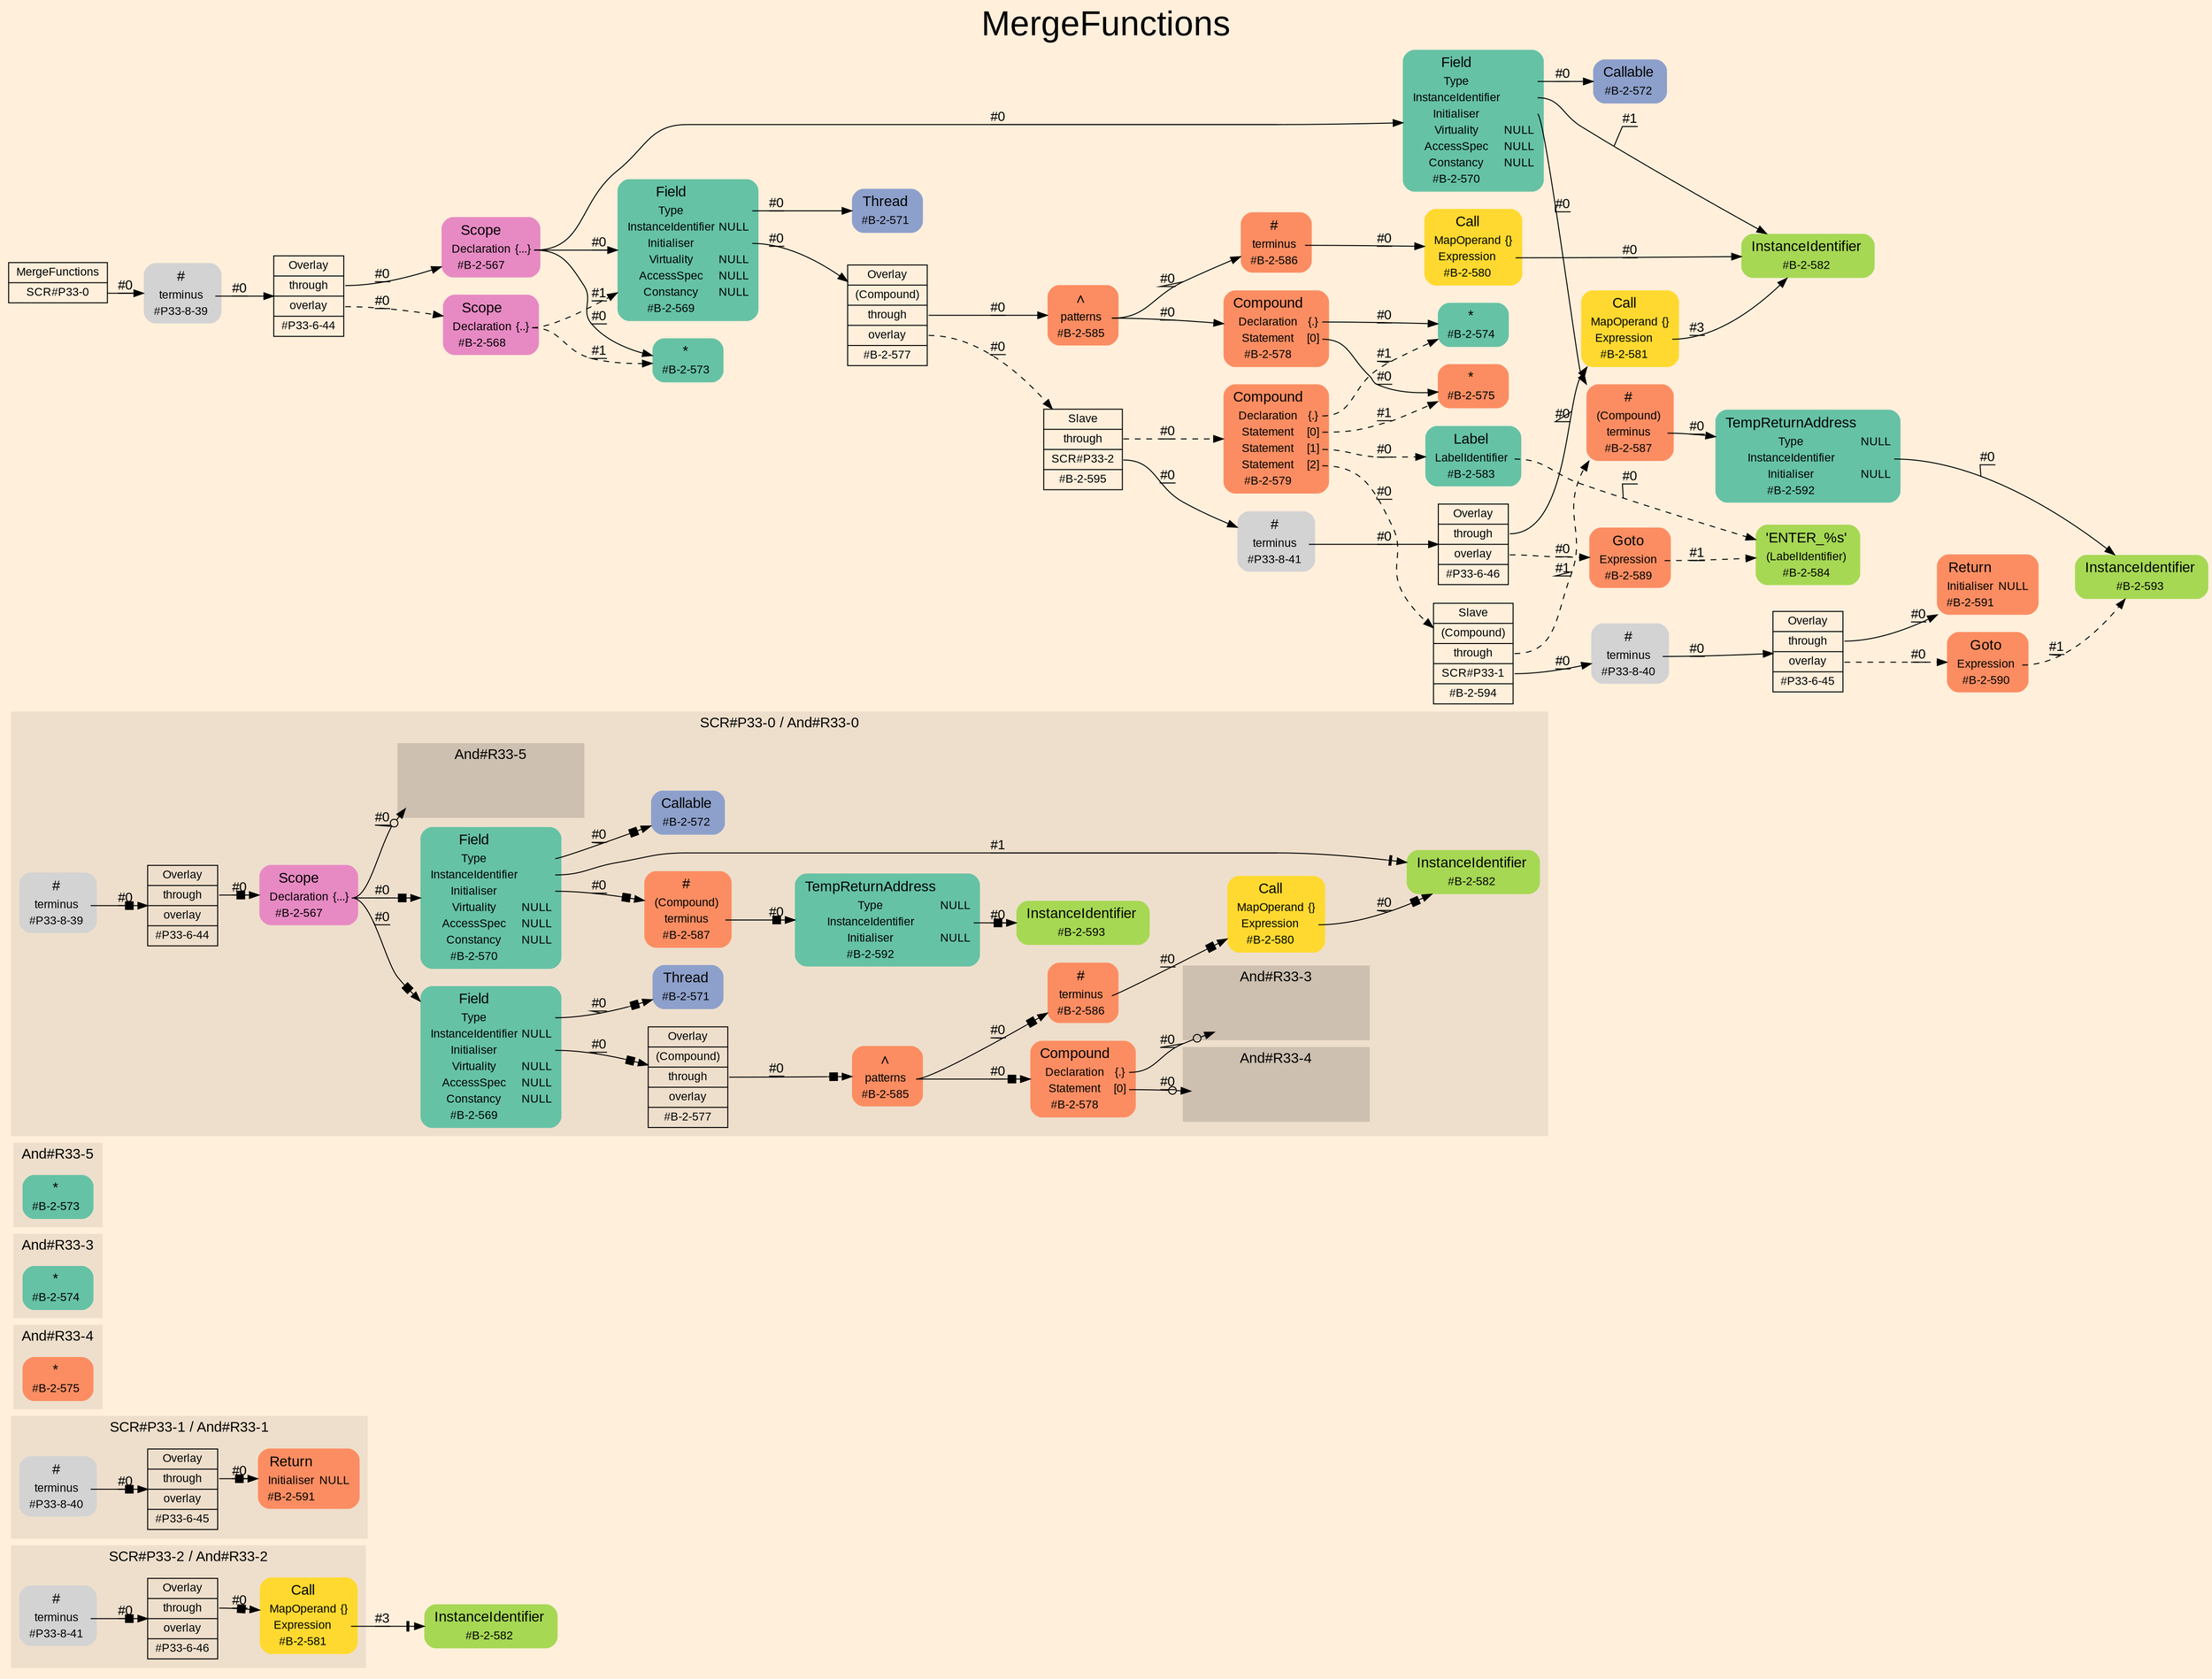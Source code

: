 digraph "MergeFunctions" {
label = "MergeFunctions"
labelloc = t
fontsize = "36"
graph [
    rankdir = "LR"
    ranksep = 0.3
    bgcolor = antiquewhite1
    color = black
    fontcolor = black
    fontname = "Arial"
];
node [
    fontname = "Arial"
];
edge [
    fontname = "Arial"
];

// -------------------- figure And#R33-2 --------------------
"And#R33-2 / #B-2-582" [
    shape = "plaintext"
    fillcolor = "/set28/5"
    label = <<TABLE BORDER="0" CELLBORDER="0" CELLSPACING="0">
     <TR><TD><FONT POINT-SIZE="15.0">InstanceIdentifier</FONT></TD><TD></TD></TR>
     <TR><TD>#B-2-582</TD><TD PORT="port0"></TD></TR>
    </TABLE>>
    style = "rounded,filled"
    fontsize = "12"
];

subgraph "clusterAnd#R33-2" {
    label = "SCR#P33-2 / And#R33-2"
    style = "filled"
    color = antiquewhite2
    fontsize = "15"
    "And#R33-2 / #B-2-581" [
        shape = "plaintext"
        fillcolor = "/set28/6"
        label = <<TABLE BORDER="0" CELLBORDER="0" CELLSPACING="0">
         <TR><TD><FONT POINT-SIZE="15.0">Call</FONT></TD><TD></TD></TR>
         <TR><TD>MapOperand</TD><TD PORT="port0">{}</TD></TR>
         <TR><TD>Expression</TD><TD PORT="port1"></TD></TR>
         <TR><TD>#B-2-581</TD><TD PORT="port2"></TD></TR>
        </TABLE>>
        style = "rounded,filled"
        fontsize = "12"
    ];
    
    "And#R33-2 / #P33-6-46" [
        shape = "record"
        fillcolor = antiquewhite2
        label = "<fixed> Overlay | <port0> through | <port1> overlay | <port2> #P33-6-46"
        style = "filled"
        fontsize = "12"
        color = black
        fontcolor = black
    ];
    
    "And#R33-2 / #P33-8-41" [
        shape = "plaintext"
        label = <<TABLE BORDER="0" CELLBORDER="0" CELLSPACING="0">
         <TR><TD><FONT POINT-SIZE="15.0">#</FONT></TD><TD></TD></TR>
         <TR><TD>terminus</TD><TD PORT="port0"></TD></TR>
         <TR><TD>#P33-8-41</TD><TD PORT="port1"></TD></TR>
        </TABLE>>
        style = "rounded,filled"
        fontsize = "12"
    ];
    
}


// -------------------- figure And#R33-1 --------------------
subgraph "clusterAnd#R33-1" {
    label = "SCR#P33-1 / And#R33-1"
    style = "filled"
    color = antiquewhite2
    fontsize = "15"
    "And#R33-1 / #B-2-591" [
        shape = "plaintext"
        fillcolor = "/set28/2"
        label = <<TABLE BORDER="0" CELLBORDER="0" CELLSPACING="0">
         <TR><TD><FONT POINT-SIZE="15.0">Return</FONT></TD><TD></TD></TR>
         <TR><TD>Initialiser</TD><TD PORT="port0">NULL</TD></TR>
         <TR><TD>#B-2-591</TD><TD PORT="port1"></TD></TR>
        </TABLE>>
        style = "rounded,filled"
        fontsize = "12"
    ];
    
    "And#R33-1 / #P33-6-45" [
        shape = "record"
        fillcolor = antiquewhite2
        label = "<fixed> Overlay | <port0> through | <port1> overlay | <port2> #P33-6-45"
        style = "filled"
        fontsize = "12"
        color = black
        fontcolor = black
    ];
    
    "And#R33-1 / #P33-8-40" [
        shape = "plaintext"
        label = <<TABLE BORDER="0" CELLBORDER="0" CELLSPACING="0">
         <TR><TD><FONT POINT-SIZE="15.0">#</FONT></TD><TD></TD></TR>
         <TR><TD>terminus</TD><TD PORT="port0"></TD></TR>
         <TR><TD>#P33-8-40</TD><TD PORT="port1"></TD></TR>
        </TABLE>>
        style = "rounded,filled"
        fontsize = "12"
    ];
    
}


// -------------------- figure And#R33-4 --------------------
subgraph "clusterAnd#R33-4" {
    label = "And#R33-4"
    style = "filled"
    color = antiquewhite2
    fontsize = "15"
    "And#R33-4 / #B-2-575" [
        shape = "plaintext"
        fillcolor = "/set28/2"
        label = <<TABLE BORDER="0" CELLBORDER="0" CELLSPACING="0">
         <TR><TD><FONT POINT-SIZE="15.0">*</FONT></TD><TD></TD></TR>
         <TR><TD>#B-2-575</TD><TD PORT="port0"></TD></TR>
        </TABLE>>
        style = "rounded,filled"
        fontsize = "12"
    ];
    
}


// -------------------- figure And#R33-3 --------------------
subgraph "clusterAnd#R33-3" {
    label = "And#R33-3"
    style = "filled"
    color = antiquewhite2
    fontsize = "15"
    "And#R33-3 / #B-2-574" [
        shape = "plaintext"
        fillcolor = "/set28/1"
        label = <<TABLE BORDER="0" CELLBORDER="0" CELLSPACING="0">
         <TR><TD><FONT POINT-SIZE="15.0">*</FONT></TD><TD></TD></TR>
         <TR><TD>#B-2-574</TD><TD PORT="port0"></TD></TR>
        </TABLE>>
        style = "rounded,filled"
        fontsize = "12"
    ];
    
}


// -------------------- figure And#R33-5 --------------------
subgraph "clusterAnd#R33-5" {
    label = "And#R33-5"
    style = "filled"
    color = antiquewhite2
    fontsize = "15"
    "And#R33-5 / #B-2-573" [
        shape = "plaintext"
        fillcolor = "/set28/1"
        label = <<TABLE BORDER="0" CELLBORDER="0" CELLSPACING="0">
         <TR><TD><FONT POINT-SIZE="15.0">*</FONT></TD><TD></TD></TR>
         <TR><TD>#B-2-573</TD><TD PORT="port0"></TD></TR>
        </TABLE>>
        style = "rounded,filled"
        fontsize = "12"
    ];
    
}


// -------------------- figure And#R33-0 --------------------
subgraph "clusterAnd#R33-0" {
    label = "SCR#P33-0 / And#R33-0"
    style = "filled"
    color = antiquewhite2
    fontsize = "15"
    "And#R33-0 / #B-2-572" [
        shape = "plaintext"
        fillcolor = "/set28/3"
        label = <<TABLE BORDER="0" CELLBORDER="0" CELLSPACING="0">
         <TR><TD><FONT POINT-SIZE="15.0">Callable</FONT></TD><TD></TD></TR>
         <TR><TD>#B-2-572</TD><TD PORT="port0"></TD></TR>
        </TABLE>>
        style = "rounded,filled"
        fontsize = "12"
    ];
    
    "And#R33-0 / #B-2-567" [
        shape = "plaintext"
        fillcolor = "/set28/4"
        label = <<TABLE BORDER="0" CELLBORDER="0" CELLSPACING="0">
         <TR><TD><FONT POINT-SIZE="15.0">Scope</FONT></TD><TD></TD></TR>
         <TR><TD>Declaration</TD><TD PORT="port0">{...}</TD></TR>
         <TR><TD>#B-2-567</TD><TD PORT="port1"></TD></TR>
        </TABLE>>
        style = "rounded,filled"
        fontsize = "12"
    ];
    
    "And#R33-0 / #B-2-571" [
        shape = "plaintext"
        fillcolor = "/set28/3"
        label = <<TABLE BORDER="0" CELLBORDER="0" CELLSPACING="0">
         <TR><TD><FONT POINT-SIZE="15.0">Thread</FONT></TD><TD></TD></TR>
         <TR><TD>#B-2-571</TD><TD PORT="port0"></TD></TR>
        </TABLE>>
        style = "rounded,filled"
        fontsize = "12"
    ];
    
    "And#R33-0 / #B-2-582" [
        shape = "plaintext"
        fillcolor = "/set28/5"
        label = <<TABLE BORDER="0" CELLBORDER="0" CELLSPACING="0">
         <TR><TD><FONT POINT-SIZE="15.0">InstanceIdentifier</FONT></TD><TD></TD></TR>
         <TR><TD>#B-2-582</TD><TD PORT="port0"></TD></TR>
        </TABLE>>
        style = "rounded,filled"
        fontsize = "12"
    ];
    
    "And#R33-0 / #B-2-569" [
        shape = "plaintext"
        fillcolor = "/set28/1"
        label = <<TABLE BORDER="0" CELLBORDER="0" CELLSPACING="0">
         <TR><TD><FONT POINT-SIZE="15.0">Field</FONT></TD><TD></TD></TR>
         <TR><TD>Type</TD><TD PORT="port0"></TD></TR>
         <TR><TD>InstanceIdentifier</TD><TD PORT="port1">NULL</TD></TR>
         <TR><TD>Initialiser</TD><TD PORT="port2"></TD></TR>
         <TR><TD>Virtuality</TD><TD PORT="port3">NULL</TD></TR>
         <TR><TD>AccessSpec</TD><TD PORT="port4">NULL</TD></TR>
         <TR><TD>Constancy</TD><TD PORT="port5">NULL</TD></TR>
         <TR><TD>#B-2-569</TD><TD PORT="port6"></TD></TR>
        </TABLE>>
        style = "rounded,filled"
        fontsize = "12"
    ];
    
    "And#R33-0 / #B-2-570" [
        shape = "plaintext"
        fillcolor = "/set28/1"
        label = <<TABLE BORDER="0" CELLBORDER="0" CELLSPACING="0">
         <TR><TD><FONT POINT-SIZE="15.0">Field</FONT></TD><TD></TD></TR>
         <TR><TD>Type</TD><TD PORT="port0"></TD></TR>
         <TR><TD>InstanceIdentifier</TD><TD PORT="port1"></TD></TR>
         <TR><TD>Initialiser</TD><TD PORT="port2"></TD></TR>
         <TR><TD>Virtuality</TD><TD PORT="port3">NULL</TD></TR>
         <TR><TD>AccessSpec</TD><TD PORT="port4">NULL</TD></TR>
         <TR><TD>Constancy</TD><TD PORT="port5">NULL</TD></TR>
         <TR><TD>#B-2-570</TD><TD PORT="port6"></TD></TR>
        </TABLE>>
        style = "rounded,filled"
        fontsize = "12"
    ];
    
    "And#R33-0 / #B-2-577" [
        shape = "record"
        fillcolor = antiquewhite2
        label = "<fixed> Overlay | <port0> (Compound) | <port1> through | <port2> overlay | <port3> #B-2-577"
        style = "filled"
        fontsize = "12"
        color = black
        fontcolor = black
    ];
    
    "And#R33-0 / #B-2-578" [
        shape = "plaintext"
        fillcolor = "/set28/2"
        label = <<TABLE BORDER="0" CELLBORDER="0" CELLSPACING="0">
         <TR><TD><FONT POINT-SIZE="15.0">Compound</FONT></TD><TD></TD></TR>
         <TR><TD>Declaration</TD><TD PORT="port0">{.}</TD></TR>
         <TR><TD>Statement</TD><TD PORT="port1">[0]</TD></TR>
         <TR><TD>#B-2-578</TD><TD PORT="port2"></TD></TR>
        </TABLE>>
        style = "rounded,filled"
        fontsize = "12"
    ];
    
    "And#R33-0 / #B-2-580" [
        shape = "plaintext"
        fillcolor = "/set28/6"
        label = <<TABLE BORDER="0" CELLBORDER="0" CELLSPACING="0">
         <TR><TD><FONT POINT-SIZE="15.0">Call</FONT></TD><TD></TD></TR>
         <TR><TD>MapOperand</TD><TD PORT="port0">{}</TD></TR>
         <TR><TD>Expression</TD><TD PORT="port1"></TD></TR>
         <TR><TD>#B-2-580</TD><TD PORT="port2"></TD></TR>
        </TABLE>>
        style = "rounded,filled"
        fontsize = "12"
    ];
    
    "And#R33-0 / #B-2-585" [
        shape = "plaintext"
        fillcolor = "/set28/2"
        label = <<TABLE BORDER="0" CELLBORDER="0" CELLSPACING="0">
         <TR><TD><FONT POINT-SIZE="15.0">∧</FONT></TD><TD></TD></TR>
         <TR><TD>patterns</TD><TD PORT="port0"></TD></TR>
         <TR><TD>#B-2-585</TD><TD PORT="port1"></TD></TR>
        </TABLE>>
        style = "rounded,filled"
        fontsize = "12"
    ];
    
    "And#R33-0 / #B-2-586" [
        shape = "plaintext"
        fillcolor = "/set28/2"
        label = <<TABLE BORDER="0" CELLBORDER="0" CELLSPACING="0">
         <TR><TD><FONT POINT-SIZE="15.0">#</FONT></TD><TD></TD></TR>
         <TR><TD>terminus</TD><TD PORT="port0"></TD></TR>
         <TR><TD>#B-2-586</TD><TD PORT="port1"></TD></TR>
        </TABLE>>
        style = "rounded,filled"
        fontsize = "12"
    ];
    
    "And#R33-0 / #B-2-587" [
        shape = "plaintext"
        fillcolor = "/set28/2"
        label = <<TABLE BORDER="0" CELLBORDER="0" CELLSPACING="0">
         <TR><TD><FONT POINT-SIZE="15.0">#</FONT></TD><TD></TD></TR>
         <TR><TD>(Compound)</TD><TD PORT="port0"></TD></TR>
         <TR><TD>terminus</TD><TD PORT="port1"></TD></TR>
         <TR><TD>#B-2-587</TD><TD PORT="port2"></TD></TR>
        </TABLE>>
        style = "rounded,filled"
        fontsize = "12"
    ];
    
    "And#R33-0 / #B-2-592" [
        shape = "plaintext"
        fillcolor = "/set28/1"
        label = <<TABLE BORDER="0" CELLBORDER="0" CELLSPACING="0">
         <TR><TD><FONT POINT-SIZE="15.0">TempReturnAddress</FONT></TD><TD></TD></TR>
         <TR><TD>Type</TD><TD PORT="port0">NULL</TD></TR>
         <TR><TD>InstanceIdentifier</TD><TD PORT="port1"></TD></TR>
         <TR><TD>Initialiser</TD><TD PORT="port2">NULL</TD></TR>
         <TR><TD>#B-2-592</TD><TD PORT="port3"></TD></TR>
        </TABLE>>
        style = "rounded,filled"
        fontsize = "12"
    ];
    
    "And#R33-0 / #B-2-593" [
        shape = "plaintext"
        fillcolor = "/set28/5"
        label = <<TABLE BORDER="0" CELLBORDER="0" CELLSPACING="0">
         <TR><TD><FONT POINT-SIZE="15.0">InstanceIdentifier</FONT></TD><TD></TD></TR>
         <TR><TD>#B-2-593</TD><TD PORT="port0"></TD></TR>
        </TABLE>>
        style = "rounded,filled"
        fontsize = "12"
    ];
    
    "And#R33-0 / #P33-6-44" [
        shape = "record"
        fillcolor = antiquewhite2
        label = "<fixed> Overlay | <port0> through | <port1> overlay | <port2> #P33-6-44"
        style = "filled"
        fontsize = "12"
        color = black
        fontcolor = black
    ];
    
    "And#R33-0 / #P33-8-39" [
        shape = "plaintext"
        label = <<TABLE BORDER="0" CELLBORDER="0" CELLSPACING="0">
         <TR><TD><FONT POINT-SIZE="15.0">#</FONT></TD><TD></TD></TR>
         <TR><TD>terminus</TD><TD PORT="port0"></TD></TR>
         <TR><TD>#P33-8-39</TD><TD PORT="port1"></TD></TR>
        </TABLE>>
        style = "rounded,filled"
        fontsize = "12"
    ];
    
    subgraph "clusterAnd#R33-0 / And#R33-5" {
        label = "And#R33-5"
        style = "filled"
        color = antiquewhite3
        fontsize = "15"
        "And#R33-0 / #0 / #B-2-573" [
            shape = "none"
            style = "invisible"
        ];
        
    }
    
    subgraph "clusterAnd#R33-0 / And#R33-3" {
        label = "And#R33-3"
        style = "filled"
        color = antiquewhite3
        fontsize = "15"
        "And#R33-0 / #0 / #B-2-574" [
            shape = "none"
            style = "invisible"
        ];
        
    }
    
    subgraph "clusterAnd#R33-0 / And#R33-4" {
        label = "And#R33-4"
        style = "filled"
        color = antiquewhite3
        fontsize = "15"
        "And#R33-0 / #0 / #B-2-575" [
            shape = "none"
            style = "invisible"
        ];
        
    }
    
}


// -------------------- transformation figure --------------------
"CR#P33-0" [
    shape = "record"
    fillcolor = antiquewhite1
    label = "<fixed> MergeFunctions | <port0> SCR#P33-0"
    style = "filled"
    fontsize = "12"
    color = black
    fontcolor = black
];

"#P33-8-39" [
    shape = "plaintext"
    label = <<TABLE BORDER="0" CELLBORDER="0" CELLSPACING="0">
     <TR><TD><FONT POINT-SIZE="15.0">#</FONT></TD><TD></TD></TR>
     <TR><TD>terminus</TD><TD PORT="port0"></TD></TR>
     <TR><TD>#P33-8-39</TD><TD PORT="port1"></TD></TR>
    </TABLE>>
    style = "rounded,filled"
    fontsize = "12"
];

"#P33-6-44" [
    shape = "record"
    fillcolor = antiquewhite1
    label = "<fixed> Overlay | <port0> through | <port1> overlay | <port2> #P33-6-44"
    style = "filled"
    fontsize = "12"
    color = black
    fontcolor = black
];

"#B-2-567" [
    shape = "plaintext"
    fillcolor = "/set28/4"
    label = <<TABLE BORDER="0" CELLBORDER="0" CELLSPACING="0">
     <TR><TD><FONT POINT-SIZE="15.0">Scope</FONT></TD><TD></TD></TR>
     <TR><TD>Declaration</TD><TD PORT="port0">{...}</TD></TR>
     <TR><TD>#B-2-567</TD><TD PORT="port1"></TD></TR>
    </TABLE>>
    style = "rounded,filled"
    fontsize = "12"
];

"#B-2-573" [
    shape = "plaintext"
    fillcolor = "/set28/1"
    label = <<TABLE BORDER="0" CELLBORDER="0" CELLSPACING="0">
     <TR><TD><FONT POINT-SIZE="15.0">*</FONT></TD><TD></TD></TR>
     <TR><TD>#B-2-573</TD><TD PORT="port0"></TD></TR>
    </TABLE>>
    style = "rounded,filled"
    fontsize = "12"
];

"#B-2-569" [
    shape = "plaintext"
    fillcolor = "/set28/1"
    label = <<TABLE BORDER="0" CELLBORDER="0" CELLSPACING="0">
     <TR><TD><FONT POINT-SIZE="15.0">Field</FONT></TD><TD></TD></TR>
     <TR><TD>Type</TD><TD PORT="port0"></TD></TR>
     <TR><TD>InstanceIdentifier</TD><TD PORT="port1">NULL</TD></TR>
     <TR><TD>Initialiser</TD><TD PORT="port2"></TD></TR>
     <TR><TD>Virtuality</TD><TD PORT="port3">NULL</TD></TR>
     <TR><TD>AccessSpec</TD><TD PORT="port4">NULL</TD></TR>
     <TR><TD>Constancy</TD><TD PORT="port5">NULL</TD></TR>
     <TR><TD>#B-2-569</TD><TD PORT="port6"></TD></TR>
    </TABLE>>
    style = "rounded,filled"
    fontsize = "12"
];

"#B-2-571" [
    shape = "plaintext"
    fillcolor = "/set28/3"
    label = <<TABLE BORDER="0" CELLBORDER="0" CELLSPACING="0">
     <TR><TD><FONT POINT-SIZE="15.0">Thread</FONT></TD><TD></TD></TR>
     <TR><TD>#B-2-571</TD><TD PORT="port0"></TD></TR>
    </TABLE>>
    style = "rounded,filled"
    fontsize = "12"
];

"#B-2-577" [
    shape = "record"
    fillcolor = antiquewhite1
    label = "<fixed> Overlay | <port0> (Compound) | <port1> through | <port2> overlay | <port3> #B-2-577"
    style = "filled"
    fontsize = "12"
    color = black
    fontcolor = black
];

"#B-2-585" [
    shape = "plaintext"
    fillcolor = "/set28/2"
    label = <<TABLE BORDER="0" CELLBORDER="0" CELLSPACING="0">
     <TR><TD><FONT POINT-SIZE="15.0">∧</FONT></TD><TD></TD></TR>
     <TR><TD>patterns</TD><TD PORT="port0"></TD></TR>
     <TR><TD>#B-2-585</TD><TD PORT="port1"></TD></TR>
    </TABLE>>
    style = "rounded,filled"
    fontsize = "12"
];

"#B-2-578" [
    shape = "plaintext"
    fillcolor = "/set28/2"
    label = <<TABLE BORDER="0" CELLBORDER="0" CELLSPACING="0">
     <TR><TD><FONT POINT-SIZE="15.0">Compound</FONT></TD><TD></TD></TR>
     <TR><TD>Declaration</TD><TD PORT="port0">{.}</TD></TR>
     <TR><TD>Statement</TD><TD PORT="port1">[0]</TD></TR>
     <TR><TD>#B-2-578</TD><TD PORT="port2"></TD></TR>
    </TABLE>>
    style = "rounded,filled"
    fontsize = "12"
];

"#B-2-574" [
    shape = "plaintext"
    fillcolor = "/set28/1"
    label = <<TABLE BORDER="0" CELLBORDER="0" CELLSPACING="0">
     <TR><TD><FONT POINT-SIZE="15.0">*</FONT></TD><TD></TD></TR>
     <TR><TD>#B-2-574</TD><TD PORT="port0"></TD></TR>
    </TABLE>>
    style = "rounded,filled"
    fontsize = "12"
];

"#B-2-575" [
    shape = "plaintext"
    fillcolor = "/set28/2"
    label = <<TABLE BORDER="0" CELLBORDER="0" CELLSPACING="0">
     <TR><TD><FONT POINT-SIZE="15.0">*</FONT></TD><TD></TD></TR>
     <TR><TD>#B-2-575</TD><TD PORT="port0"></TD></TR>
    </TABLE>>
    style = "rounded,filled"
    fontsize = "12"
];

"#B-2-586" [
    shape = "plaintext"
    fillcolor = "/set28/2"
    label = <<TABLE BORDER="0" CELLBORDER="0" CELLSPACING="0">
     <TR><TD><FONT POINT-SIZE="15.0">#</FONT></TD><TD></TD></TR>
     <TR><TD>terminus</TD><TD PORT="port0"></TD></TR>
     <TR><TD>#B-2-586</TD><TD PORT="port1"></TD></TR>
    </TABLE>>
    style = "rounded,filled"
    fontsize = "12"
];

"#B-2-580" [
    shape = "plaintext"
    fillcolor = "/set28/6"
    label = <<TABLE BORDER="0" CELLBORDER="0" CELLSPACING="0">
     <TR><TD><FONT POINT-SIZE="15.0">Call</FONT></TD><TD></TD></TR>
     <TR><TD>MapOperand</TD><TD PORT="port0">{}</TD></TR>
     <TR><TD>Expression</TD><TD PORT="port1"></TD></TR>
     <TR><TD>#B-2-580</TD><TD PORT="port2"></TD></TR>
    </TABLE>>
    style = "rounded,filled"
    fontsize = "12"
];

"#B-2-582" [
    shape = "plaintext"
    fillcolor = "/set28/5"
    label = <<TABLE BORDER="0" CELLBORDER="0" CELLSPACING="0">
     <TR><TD><FONT POINT-SIZE="15.0">InstanceIdentifier</FONT></TD><TD></TD></TR>
     <TR><TD>#B-2-582</TD><TD PORT="port0"></TD></TR>
    </TABLE>>
    style = "rounded,filled"
    fontsize = "12"
];

"#B-2-595" [
    shape = "record"
    fillcolor = antiquewhite1
    label = "<fixed> Slave | <port0> through | <port1> SCR#P33-2 | <port2> #B-2-595"
    style = "filled"
    fontsize = "12"
    color = black
    fontcolor = black
];

"#B-2-579" [
    shape = "plaintext"
    fillcolor = "/set28/2"
    label = <<TABLE BORDER="0" CELLBORDER="0" CELLSPACING="0">
     <TR><TD><FONT POINT-SIZE="15.0">Compound</FONT></TD><TD></TD></TR>
     <TR><TD>Declaration</TD><TD PORT="port0">{.}</TD></TR>
     <TR><TD>Statement</TD><TD PORT="port1">[0]</TD></TR>
     <TR><TD>Statement</TD><TD PORT="port2">[1]</TD></TR>
     <TR><TD>Statement</TD><TD PORT="port3">[2]</TD></TR>
     <TR><TD>#B-2-579</TD><TD PORT="port4"></TD></TR>
    </TABLE>>
    style = "rounded,filled"
    fontsize = "12"
];

"#B-2-583" [
    shape = "plaintext"
    fillcolor = "/set28/1"
    label = <<TABLE BORDER="0" CELLBORDER="0" CELLSPACING="0">
     <TR><TD><FONT POINT-SIZE="15.0">Label</FONT></TD><TD></TD></TR>
     <TR><TD>LabelIdentifier</TD><TD PORT="port0"></TD></TR>
     <TR><TD>#B-2-583</TD><TD PORT="port1"></TD></TR>
    </TABLE>>
    style = "rounded,filled"
    fontsize = "12"
];

"#B-2-584" [
    shape = "plaintext"
    fillcolor = "/set28/5"
    label = <<TABLE BORDER="0" CELLBORDER="0" CELLSPACING="0">
     <TR><TD><FONT POINT-SIZE="15.0">'ENTER_%s'</FONT></TD><TD></TD></TR>
     <TR><TD>(LabelIdentifier)</TD><TD PORT="port0"></TD></TR>
     <TR><TD>#B-2-584</TD><TD PORT="port1"></TD></TR>
    </TABLE>>
    style = "rounded,filled"
    fontsize = "12"
];

"#B-2-594" [
    shape = "record"
    fillcolor = antiquewhite1
    label = "<fixed> Slave | <port0> (Compound) | <port1> through | <port2> SCR#P33-1 | <port3> #B-2-594"
    style = "filled"
    fontsize = "12"
    color = black
    fontcolor = black
];

"#B-2-587" [
    shape = "plaintext"
    fillcolor = "/set28/2"
    label = <<TABLE BORDER="0" CELLBORDER="0" CELLSPACING="0">
     <TR><TD><FONT POINT-SIZE="15.0">#</FONT></TD><TD></TD></TR>
     <TR><TD>(Compound)</TD><TD PORT="port0"></TD></TR>
     <TR><TD>terminus</TD><TD PORT="port1"></TD></TR>
     <TR><TD>#B-2-587</TD><TD PORT="port2"></TD></TR>
    </TABLE>>
    style = "rounded,filled"
    fontsize = "12"
];

"#B-2-592" [
    shape = "plaintext"
    fillcolor = "/set28/1"
    label = <<TABLE BORDER="0" CELLBORDER="0" CELLSPACING="0">
     <TR><TD><FONT POINT-SIZE="15.0">TempReturnAddress</FONT></TD><TD></TD></TR>
     <TR><TD>Type</TD><TD PORT="port0">NULL</TD></TR>
     <TR><TD>InstanceIdentifier</TD><TD PORT="port1"></TD></TR>
     <TR><TD>Initialiser</TD><TD PORT="port2">NULL</TD></TR>
     <TR><TD>#B-2-592</TD><TD PORT="port3"></TD></TR>
    </TABLE>>
    style = "rounded,filled"
    fontsize = "12"
];

"#B-2-593" [
    shape = "plaintext"
    fillcolor = "/set28/5"
    label = <<TABLE BORDER="0" CELLBORDER="0" CELLSPACING="0">
     <TR><TD><FONT POINT-SIZE="15.0">InstanceIdentifier</FONT></TD><TD></TD></TR>
     <TR><TD>#B-2-593</TD><TD PORT="port0"></TD></TR>
    </TABLE>>
    style = "rounded,filled"
    fontsize = "12"
];

"#P33-8-40" [
    shape = "plaintext"
    label = <<TABLE BORDER="0" CELLBORDER="0" CELLSPACING="0">
     <TR><TD><FONT POINT-SIZE="15.0">#</FONT></TD><TD></TD></TR>
     <TR><TD>terminus</TD><TD PORT="port0"></TD></TR>
     <TR><TD>#P33-8-40</TD><TD PORT="port1"></TD></TR>
    </TABLE>>
    style = "rounded,filled"
    fontsize = "12"
];

"#P33-6-45" [
    shape = "record"
    fillcolor = antiquewhite1
    label = "<fixed> Overlay | <port0> through | <port1> overlay | <port2> #P33-6-45"
    style = "filled"
    fontsize = "12"
    color = black
    fontcolor = black
];

"#B-2-591" [
    shape = "plaintext"
    fillcolor = "/set28/2"
    label = <<TABLE BORDER="0" CELLBORDER="0" CELLSPACING="0">
     <TR><TD><FONT POINT-SIZE="15.0">Return</FONT></TD><TD></TD></TR>
     <TR><TD>Initialiser</TD><TD PORT="port0">NULL</TD></TR>
     <TR><TD>#B-2-591</TD><TD PORT="port1"></TD></TR>
    </TABLE>>
    style = "rounded,filled"
    fontsize = "12"
];

"#B-2-590" [
    shape = "plaintext"
    fillcolor = "/set28/2"
    label = <<TABLE BORDER="0" CELLBORDER="0" CELLSPACING="0">
     <TR><TD><FONT POINT-SIZE="15.0">Goto</FONT></TD><TD></TD></TR>
     <TR><TD>Expression</TD><TD PORT="port0"></TD></TR>
     <TR><TD>#B-2-590</TD><TD PORT="port1"></TD></TR>
    </TABLE>>
    style = "rounded,filled"
    fontsize = "12"
];

"#P33-8-41" [
    shape = "plaintext"
    label = <<TABLE BORDER="0" CELLBORDER="0" CELLSPACING="0">
     <TR><TD><FONT POINT-SIZE="15.0">#</FONT></TD><TD></TD></TR>
     <TR><TD>terminus</TD><TD PORT="port0"></TD></TR>
     <TR><TD>#P33-8-41</TD><TD PORT="port1"></TD></TR>
    </TABLE>>
    style = "rounded,filled"
    fontsize = "12"
];

"#P33-6-46" [
    shape = "record"
    fillcolor = antiquewhite1
    label = "<fixed> Overlay | <port0> through | <port1> overlay | <port2> #P33-6-46"
    style = "filled"
    fontsize = "12"
    color = black
    fontcolor = black
];

"#B-2-581" [
    shape = "plaintext"
    fillcolor = "/set28/6"
    label = <<TABLE BORDER="0" CELLBORDER="0" CELLSPACING="0">
     <TR><TD><FONT POINT-SIZE="15.0">Call</FONT></TD><TD></TD></TR>
     <TR><TD>MapOperand</TD><TD PORT="port0">{}</TD></TR>
     <TR><TD>Expression</TD><TD PORT="port1"></TD></TR>
     <TR><TD>#B-2-581</TD><TD PORT="port2"></TD></TR>
    </TABLE>>
    style = "rounded,filled"
    fontsize = "12"
];

"#B-2-589" [
    shape = "plaintext"
    fillcolor = "/set28/2"
    label = <<TABLE BORDER="0" CELLBORDER="0" CELLSPACING="0">
     <TR><TD><FONT POINT-SIZE="15.0">Goto</FONT></TD><TD></TD></TR>
     <TR><TD>Expression</TD><TD PORT="port0"></TD></TR>
     <TR><TD>#B-2-589</TD><TD PORT="port1"></TD></TR>
    </TABLE>>
    style = "rounded,filled"
    fontsize = "12"
];

"#B-2-570" [
    shape = "plaintext"
    fillcolor = "/set28/1"
    label = <<TABLE BORDER="0" CELLBORDER="0" CELLSPACING="0">
     <TR><TD><FONT POINT-SIZE="15.0">Field</FONT></TD><TD></TD></TR>
     <TR><TD>Type</TD><TD PORT="port0"></TD></TR>
     <TR><TD>InstanceIdentifier</TD><TD PORT="port1"></TD></TR>
     <TR><TD>Initialiser</TD><TD PORT="port2"></TD></TR>
     <TR><TD>Virtuality</TD><TD PORT="port3">NULL</TD></TR>
     <TR><TD>AccessSpec</TD><TD PORT="port4">NULL</TD></TR>
     <TR><TD>Constancy</TD><TD PORT="port5">NULL</TD></TR>
     <TR><TD>#B-2-570</TD><TD PORT="port6"></TD></TR>
    </TABLE>>
    style = "rounded,filled"
    fontsize = "12"
];

"#B-2-572" [
    shape = "plaintext"
    fillcolor = "/set28/3"
    label = <<TABLE BORDER="0" CELLBORDER="0" CELLSPACING="0">
     <TR><TD><FONT POINT-SIZE="15.0">Callable</FONT></TD><TD></TD></TR>
     <TR><TD>#B-2-572</TD><TD PORT="port0"></TD></TR>
    </TABLE>>
    style = "rounded,filled"
    fontsize = "12"
];

"#B-2-568" [
    shape = "plaintext"
    fillcolor = "/set28/4"
    label = <<TABLE BORDER="0" CELLBORDER="0" CELLSPACING="0">
     <TR><TD><FONT POINT-SIZE="15.0">Scope</FONT></TD><TD></TD></TR>
     <TR><TD>Declaration</TD><TD PORT="port0">{..}</TD></TR>
     <TR><TD>#B-2-568</TD><TD PORT="port1"></TD></TR>
    </TABLE>>
    style = "rounded,filled"
    fontsize = "12"
];


// -------------------- links --------------------
// links for block CR#P33-0
"CR#P33-0":port0 -> "#P33-8-39" [
    label = "#0"
    decorate = true
    color = black
    fontcolor = black
];

// links for block #P33-8-39
"#P33-8-39":port0 -> "#P33-6-44" [
    label = "#0"
    decorate = true
    color = black
    fontcolor = black
];

// links for block #P33-6-44
"#P33-6-44":port0 -> "#B-2-567" [
    label = "#0"
    decorate = true
    color = black
    fontcolor = black
];

"#P33-6-44":port1 -> "#B-2-568" [
    style="dashed"
    label = "#0"
    decorate = true
    color = black
    fontcolor = black
];

// links for block #B-2-567
"#B-2-567":port0 -> "#B-2-573" [
    label = "#0"
    decorate = true
    color = black
    fontcolor = black
];

"#B-2-567":port0 -> "#B-2-569" [
    label = "#0"
    decorate = true
    color = black
    fontcolor = black
];

"#B-2-567":port0 -> "#B-2-570" [
    label = "#0"
    decorate = true
    color = black
    fontcolor = black
];

// links for block #B-2-573
// links for block #B-2-569
"#B-2-569":port0 -> "#B-2-571" [
    label = "#0"
    decorate = true
    color = black
    fontcolor = black
];

"#B-2-569":port2 -> "#B-2-577" [
    label = "#0"
    decorate = true
    color = black
    fontcolor = black
];

// links for block #B-2-571
// links for block #B-2-577
"#B-2-577":port1 -> "#B-2-585" [
    label = "#0"
    decorate = true
    color = black
    fontcolor = black
];

"#B-2-577":port2 -> "#B-2-595" [
    style="dashed"
    label = "#0"
    decorate = true
    color = black
    fontcolor = black
];

// links for block #B-2-585
"#B-2-585":port0 -> "#B-2-578" [
    label = "#0"
    decorate = true
    color = black
    fontcolor = black
];

"#B-2-585":port0 -> "#B-2-586" [
    label = "#0"
    decorate = true
    color = black
    fontcolor = black
];

// links for block #B-2-578
"#B-2-578":port0 -> "#B-2-574" [
    label = "#0"
    decorate = true
    color = black
    fontcolor = black
];

"#B-2-578":port1 -> "#B-2-575" [
    label = "#0"
    decorate = true
    color = black
    fontcolor = black
];

// links for block #B-2-574
// links for block #B-2-575
// links for block #B-2-586
"#B-2-586":port0 -> "#B-2-580" [
    label = "#0"
    decorate = true
    color = black
    fontcolor = black
];

// links for block #B-2-580
"#B-2-580":port1 -> "#B-2-582" [
    label = "#0"
    decorate = true
    color = black
    fontcolor = black
];

// links for block #B-2-582
// links for block #B-2-595
"#B-2-595":port0 -> "#B-2-579" [
    style="dashed"
    label = "#0"
    decorate = true
    color = black
    fontcolor = black
];

"#B-2-595":port1 -> "#P33-8-41" [
    label = "#0"
    decorate = true
    color = black
    fontcolor = black
];

// links for block #B-2-579
"#B-2-579":port0 -> "#B-2-574" [
    style="dashed"
    label = "#1"
    decorate = true
    color = black
    fontcolor = black
];

"#B-2-579":port1 -> "#B-2-575" [
    style="dashed"
    label = "#1"
    decorate = true
    color = black
    fontcolor = black
];

"#B-2-579":port2 -> "#B-2-583" [
    style="dashed"
    label = "#0"
    decorate = true
    color = black
    fontcolor = black
];

"#B-2-579":port3 -> "#B-2-594" [
    style="dashed"
    label = "#0"
    decorate = true
    color = black
    fontcolor = black
];

// links for block #B-2-583
"#B-2-583":port0 -> "#B-2-584" [
    style="dashed"
    label = "#0"
    decorate = true
    color = black
    fontcolor = black
];

// links for block #B-2-584
// links for block #B-2-594
"#B-2-594":port1 -> "#B-2-587" [
    style="dashed"
    label = "#1"
    decorate = true
    color = black
    fontcolor = black
];

"#B-2-594":port2 -> "#P33-8-40" [
    label = "#0"
    decorate = true
    color = black
    fontcolor = black
];

// links for block #B-2-587
"#B-2-587":port1 -> "#B-2-592" [
    label = "#0"
    decorate = true
    color = black
    fontcolor = black
];

// links for block #B-2-592
"#B-2-592":port1 -> "#B-2-593" [
    label = "#0"
    decorate = true
    color = black
    fontcolor = black
];

// links for block #B-2-593
// links for block #P33-8-40
"#P33-8-40":port0 -> "#P33-6-45" [
    label = "#0"
    decorate = true
    color = black
    fontcolor = black
];

// links for block #P33-6-45
"#P33-6-45":port0 -> "#B-2-591" [
    label = "#0"
    decorate = true
    color = black
    fontcolor = black
];

"#P33-6-45":port1 -> "#B-2-590" [
    style="dashed"
    label = "#0"
    decorate = true
    color = black
    fontcolor = black
];

// links for block #B-2-591
// links for block #B-2-590
"#B-2-590":port0 -> "#B-2-593" [
    style="dashed"
    label = "#1"
    decorate = true
    color = black
    fontcolor = black
];

// links for block #P33-8-41
"#P33-8-41":port0 -> "#P33-6-46" [
    label = "#0"
    decorate = true
    color = black
    fontcolor = black
];

// links for block #P33-6-46
"#P33-6-46":port0 -> "#B-2-581" [
    label = "#0"
    decorate = true
    color = black
    fontcolor = black
];

"#P33-6-46":port1 -> "#B-2-589" [
    style="dashed"
    label = "#0"
    decorate = true
    color = black
    fontcolor = black
];

// links for block #B-2-581
"#B-2-581":port1 -> "#B-2-582" [
    label = "#3"
    decorate = true
    color = black
    fontcolor = black
];

// links for block #B-2-589
"#B-2-589":port0 -> "#B-2-584" [
    style="dashed"
    label = "#1"
    decorate = true
    color = black
    fontcolor = black
];

// links for block #B-2-570
"#B-2-570":port0 -> "#B-2-572" [
    label = "#0"
    decorate = true
    color = black
    fontcolor = black
];

"#B-2-570":port1 -> "#B-2-582" [
    label = "#1"
    decorate = true
    color = black
    fontcolor = black
];

"#B-2-570":port2 -> "#B-2-587" [
    label = "#0"
    decorate = true
    color = black
    fontcolor = black
];

// links for block #B-2-572
// links for block #B-2-568
"#B-2-568":port0 -> "#B-2-573" [
    style="dashed"
    label = "#1"
    decorate = true
    color = black
    fontcolor = black
];

"#B-2-568":port0 -> "#B-2-569" [
    style="dashed"
    label = "#1"
    decorate = true
    color = black
    fontcolor = black
];

// links for block And#R33-0 / #B-2-572
// links for block And#R33-0 / #B-2-567
"And#R33-0 / #B-2-567":port0 -> "And#R33-0 / #0 / #B-2-573" [
    arrowhead="normalnoneodot"
    label = "#0"
    decorate = true
    color = black
    fontcolor = black
];

"And#R33-0 / #B-2-567":port0 -> "And#R33-0 / #B-2-569" [
    arrowhead="normalnonebox"
    label = "#0"
    decorate = true
    color = black
    fontcolor = black
];

"And#R33-0 / #B-2-567":port0 -> "And#R33-0 / #B-2-570" [
    arrowhead="normalnonebox"
    label = "#0"
    decorate = true
    color = black
    fontcolor = black
];

// links for block And#R33-0 / #B-2-571
// links for block And#R33-0 / #B-2-582
// links for block And#R33-0 / #B-2-569
"And#R33-0 / #B-2-569":port0 -> "And#R33-0 / #B-2-571" [
    arrowhead="normalnonebox"
    label = "#0"
    decorate = true
    color = black
    fontcolor = black
];

"And#R33-0 / #B-2-569":port2 -> "And#R33-0 / #B-2-577" [
    arrowhead="normalnonebox"
    label = "#0"
    decorate = true
    color = black
    fontcolor = black
];

// links for block And#R33-0 / #B-2-570
"And#R33-0 / #B-2-570":port0 -> "And#R33-0 / #B-2-572" [
    arrowhead="normalnonebox"
    label = "#0"
    decorate = true
    color = black
    fontcolor = black
];

"And#R33-0 / #B-2-570":port1 -> "And#R33-0 / #B-2-582" [
    arrowhead="normalnonetee"
    label = "#1"
    decorate = true
    color = black
    fontcolor = black
];

"And#R33-0 / #B-2-570":port2 -> "And#R33-0 / #B-2-587" [
    arrowhead="normalnonebox"
    label = "#0"
    decorate = true
    color = black
    fontcolor = black
];

// links for block And#R33-0 / #B-2-577
"And#R33-0 / #B-2-577":port1 -> "And#R33-0 / #B-2-585" [
    arrowhead="normalnonebox"
    label = "#0"
    decorate = true
    color = black
    fontcolor = black
];

// links for block And#R33-0 / #B-2-578
"And#R33-0 / #B-2-578":port0 -> "And#R33-0 / #0 / #B-2-574" [
    arrowhead="normalnoneodot"
    label = "#0"
    decorate = true
    color = black
    fontcolor = black
];

"And#R33-0 / #B-2-578":port1 -> "And#R33-0 / #0 / #B-2-575" [
    arrowhead="normalnoneodot"
    label = "#0"
    decorate = true
    color = black
    fontcolor = black
];

// links for block And#R33-0 / #B-2-580
"And#R33-0 / #B-2-580":port1 -> "And#R33-0 / #B-2-582" [
    arrowhead="normalnonebox"
    label = "#0"
    decorate = true
    color = black
    fontcolor = black
];

// links for block And#R33-0 / #B-2-585
"And#R33-0 / #B-2-585":port0 -> "And#R33-0 / #B-2-578" [
    arrowhead="normalnonebox"
    label = "#0"
    decorate = true
    color = black
    fontcolor = black
];

"And#R33-0 / #B-2-585":port0 -> "And#R33-0 / #B-2-586" [
    arrowhead="normalnonebox"
    label = "#0"
    decorate = true
    color = black
    fontcolor = black
];

// links for block And#R33-0 / #B-2-586
"And#R33-0 / #B-2-586":port0 -> "And#R33-0 / #B-2-580" [
    arrowhead="normalnonebox"
    label = "#0"
    decorate = true
    color = black
    fontcolor = black
];

// links for block And#R33-0 / #B-2-587
"And#R33-0 / #B-2-587":port1 -> "And#R33-0 / #B-2-592" [
    arrowhead="normalnonebox"
    label = "#0"
    decorate = true
    color = black
    fontcolor = black
];

// links for block And#R33-0 / #B-2-592
"And#R33-0 / #B-2-592":port1 -> "And#R33-0 / #B-2-593" [
    arrowhead="normalnonebox"
    label = "#0"
    decorate = true
    color = black
    fontcolor = black
];

// links for block And#R33-0 / #B-2-593
// links for block And#R33-0 / #P33-6-44
"And#R33-0 / #P33-6-44":port0 -> "And#R33-0 / #B-2-567" [
    arrowhead="normalnonebox"
    label = "#0"
    decorate = true
    color = black
    fontcolor = black
];

// links for block And#R33-0 / #P33-8-39
"And#R33-0 / #P33-8-39":port0 -> "And#R33-0 / #P33-6-44" [
    arrowhead="normalnonebox"
    label = "#0"
    decorate = true
    color = black
    fontcolor = black
];

// links for block And#R33-0 / #0 / #B-2-573
// links for block And#R33-0 / #0 / #B-2-574
// links for block And#R33-0 / #0 / #B-2-575
// links for block And#R33-5 / #B-2-573
// links for block And#R33-3 / #B-2-574
// links for block And#R33-4 / #B-2-575
// links for block And#R33-1 / #B-2-591
// links for block And#R33-1 / #P33-6-45
"And#R33-1 / #P33-6-45":port0 -> "And#R33-1 / #B-2-591" [
    arrowhead="normalnonebox"
    label = "#0"
    decorate = true
    color = black
    fontcolor = black
];

// links for block And#R33-1 / #P33-8-40
"And#R33-1 / #P33-8-40":port0 -> "And#R33-1 / #P33-6-45" [
    arrowhead="normalnonebox"
    label = "#0"
    decorate = true
    color = black
    fontcolor = black
];

// links for block And#R33-2 / #B-2-582
// links for block And#R33-2 / #B-2-581
"And#R33-2 / #B-2-581":port1 -> "And#R33-2 / #B-2-582" [
    arrowhead="normalnonetee"
    label = "#3"
    decorate = true
    color = black
    fontcolor = black
];

// links for block And#R33-2 / #P33-6-46
"And#R33-2 / #P33-6-46":port0 -> "And#R33-2 / #B-2-581" [
    arrowhead="normalnonebox"
    label = "#0"
    decorate = true
    color = black
    fontcolor = black
];

// links for block And#R33-2 / #P33-8-41
"And#R33-2 / #P33-8-41":port0 -> "And#R33-2 / #P33-6-46" [
    arrowhead="normalnonebox"
    label = "#0"
    decorate = true
    color = black
    fontcolor = black
];

}
